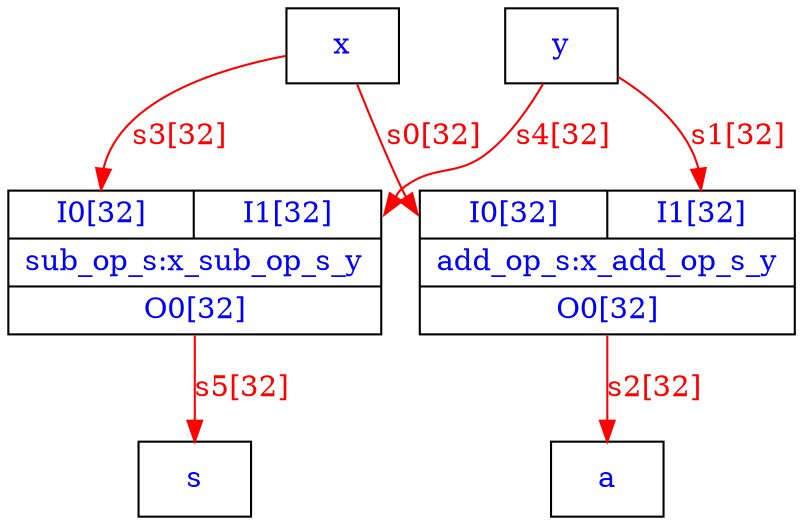 digraph addsub {
	// Components (Nodes)
	"x" [shape=msquare fontcolor=blue label="x"];
	"x_sub_op_s_y" [shape=record, fontcolor=blue, label="{{<I0>I0[32]|<I1>I1[32]}|sub_op_s:x_sub_op_s_y|{<O0>O0[32]}}"];
	"y" [shape=msquare fontcolor=blue label="y"];
	"a" [shape=msquare fontcolor=blue label="a"];
	"x_add_op_s_y" [shape=record, fontcolor=blue, label="{{<I0>I0[32]|<I1>I1[32]}|add_op_s:x_add_op_s_y|{<O0>O0[32]}}"];
	"s" [shape=msquare fontcolor=blue label="s"];

	// Signals (Edges)
	"x" -> "x_add_op_s_y":I0 [label="s0[32]" color=red fontcolor=red];
	"x_sub_op_s_y":O0 -> "s" [label="s5[32]" color=red fontcolor=red];
	"x" -> "x_sub_op_s_y":I0 [label="s3[32]" color=red fontcolor=red];
	"y" -> "x_add_op_s_y":I1 [label="s1[32]" color=red fontcolor=red];
	"y" -> "x_sub_op_s_y":I1 [label="s4[32]" color=red fontcolor=red];
	"x_add_op_s_y":O0 -> "a" [label="s2[32]" color=red fontcolor=red];
}